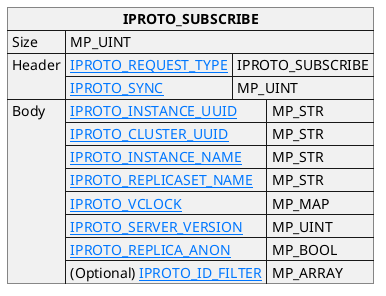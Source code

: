 @startuml

skinparam {
    HyperlinkColor #0077FF
    FontColor #313131
    BorderColor #313131
    BackgroundColor transparent
}

json "**IPROTO_SUBSCRIBE**" as subscribe_request {
    "Size": "MP_UINT",
    "Header": {
      "[[https://tarantool.io/en/doc/latest/reference/internals/iproto/keys IPROTO_REQUEST_TYPE]]": "IPROTO_SUBSCRIBE",
      "[[https://tarantool.io/en/doc/latest/reference/internals/iproto/keys IPROTO_SYNC]]": "MP_UINT"
    },
    "Body": {
      "[[https://tarantool.io/en/doc/latest/reference/internals/iproto/keys IPROTO_INSTANCE_UUID]]": "MP_STR",
      "[[https://tarantool.io/en/doc/latest/reference/internals/iproto/keys IPROTO_CLUSTER_UUID]]": "MP_STR",
      "[[https://tarantool.io/en/doc/latest/reference/internals/iproto/keys IPROTO_INSTANCE_NAME]]": "MP_STR",
      "[[https://tarantool.io/en/doc/latest/reference/internals/iproto/keys IPROTO_REPLICASET_NAME]]": "MP_STR",
      "[[https://tarantool.io/en/doc/latest/reference/internals/iproto/keys IPROTO_VCLOCK]]": "MP_MAP",
      "[[https://tarantool.io/en/doc/latest/reference/internals/iproto/keys IPROTO_SERVER_VERSION]]": "MP_UINT",
      "[[https://tarantool.io/en/doc/latest/reference/internals/iproto/keys IPROTO_REPLICA_ANON]]": "MP_BOOL",
      "(Optional) [[https://tarantool.io/en/doc/latest/reference/internals/iproto/keys IPROTO_ID_FILTER]]": "MP_ARRAY"
    }
}

@enduml
